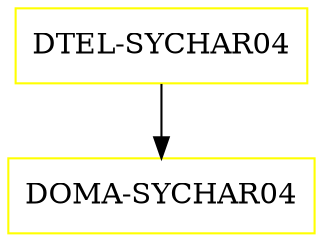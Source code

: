 digraph G {
  "DTEL-SYCHAR04" [shape=box,color=yellow];
  "DOMA-SYCHAR04" [shape=box,color=yellow,URL="./DOMA_SYCHAR04.html"];
  "DTEL-SYCHAR04" -> "DOMA-SYCHAR04";
}
